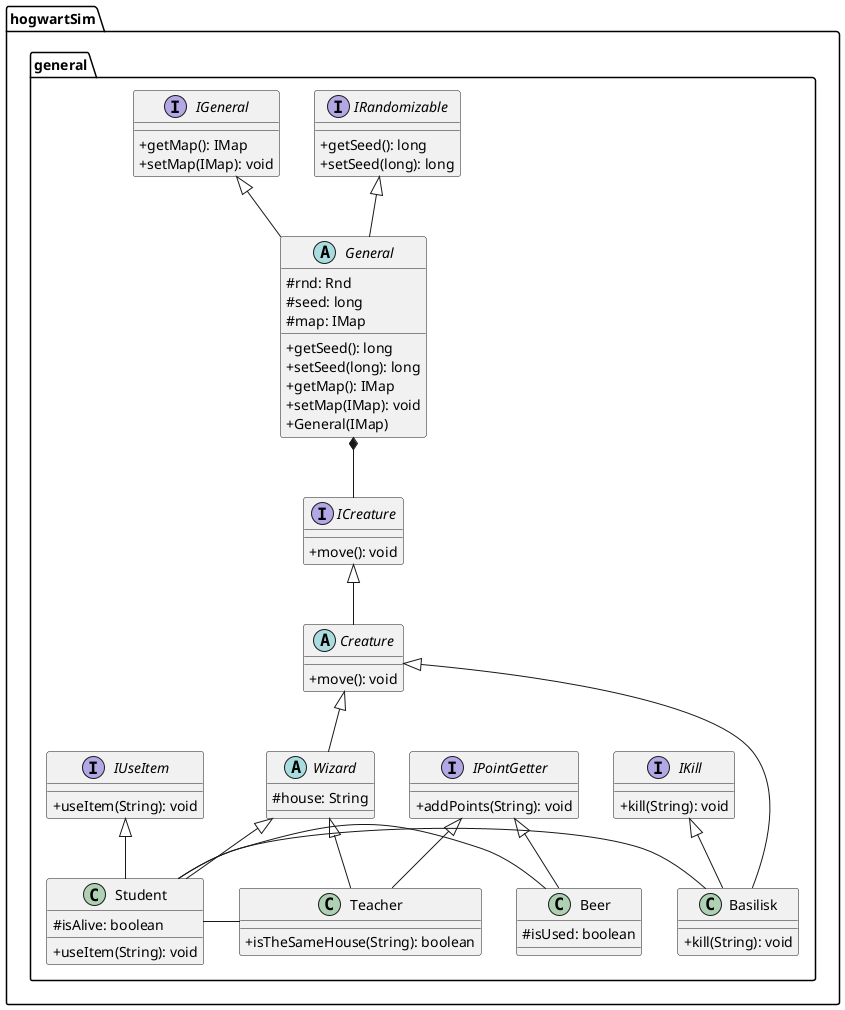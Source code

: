 @startuml
'https://plantuml.com/object-diagram
skinparam classAttributeIconSize 0

package "hogwartSim.general" {

interface IRandomizable{
+getSeed(): long
+setSeed(long): long
}

interface IGeneral{
+getMap(): IMap
+setMap(IMap): void
}
abstract class "General"{
#rnd: Rnd
#seed: long
#map: IMap
+getSeed(): long
+setSeed(long): long
+getMap(): IMap
+setMap(IMap): void
+General(IMap)
}
interface ICreature{
+move(): void
}
abstract class Creature{
+move(): void
}
'class House{
'#memberList: List<Wizard>
'-sortingHat(String): String
'}
interface IKill{
+kill(String): void
}
class Basilisk{
+kill(String): void
}
interface IUseItem{
+useItem(String): void
}
abstract class Wizard{
#house: String
}
class Student{
#isAlive: boolean
+useItem(String): void
}
interface IPointGetter{
+addPoints(String): void
}

class Teacher{
+isTheSameHouse(String): boolean
}
class Beer{
#isUsed: boolean
}
IGeneral <|-- General
IRandomizable <|-- General
IKill <|-- Basilisk
'House *-- Wizard
IPointGetter <|-- Teacher
IPointGetter <|-- Beer
General *-- ICreature
ICreature <|-- Creature
Creature <|-- Basilisk
Creature <|-- Wizard
Wizard <|-- Teacher
Wizard <|-- Student
IUseItem <|-- Student
Student - Teacher
Student - Beer
Student - Basilisk
}
@enduml